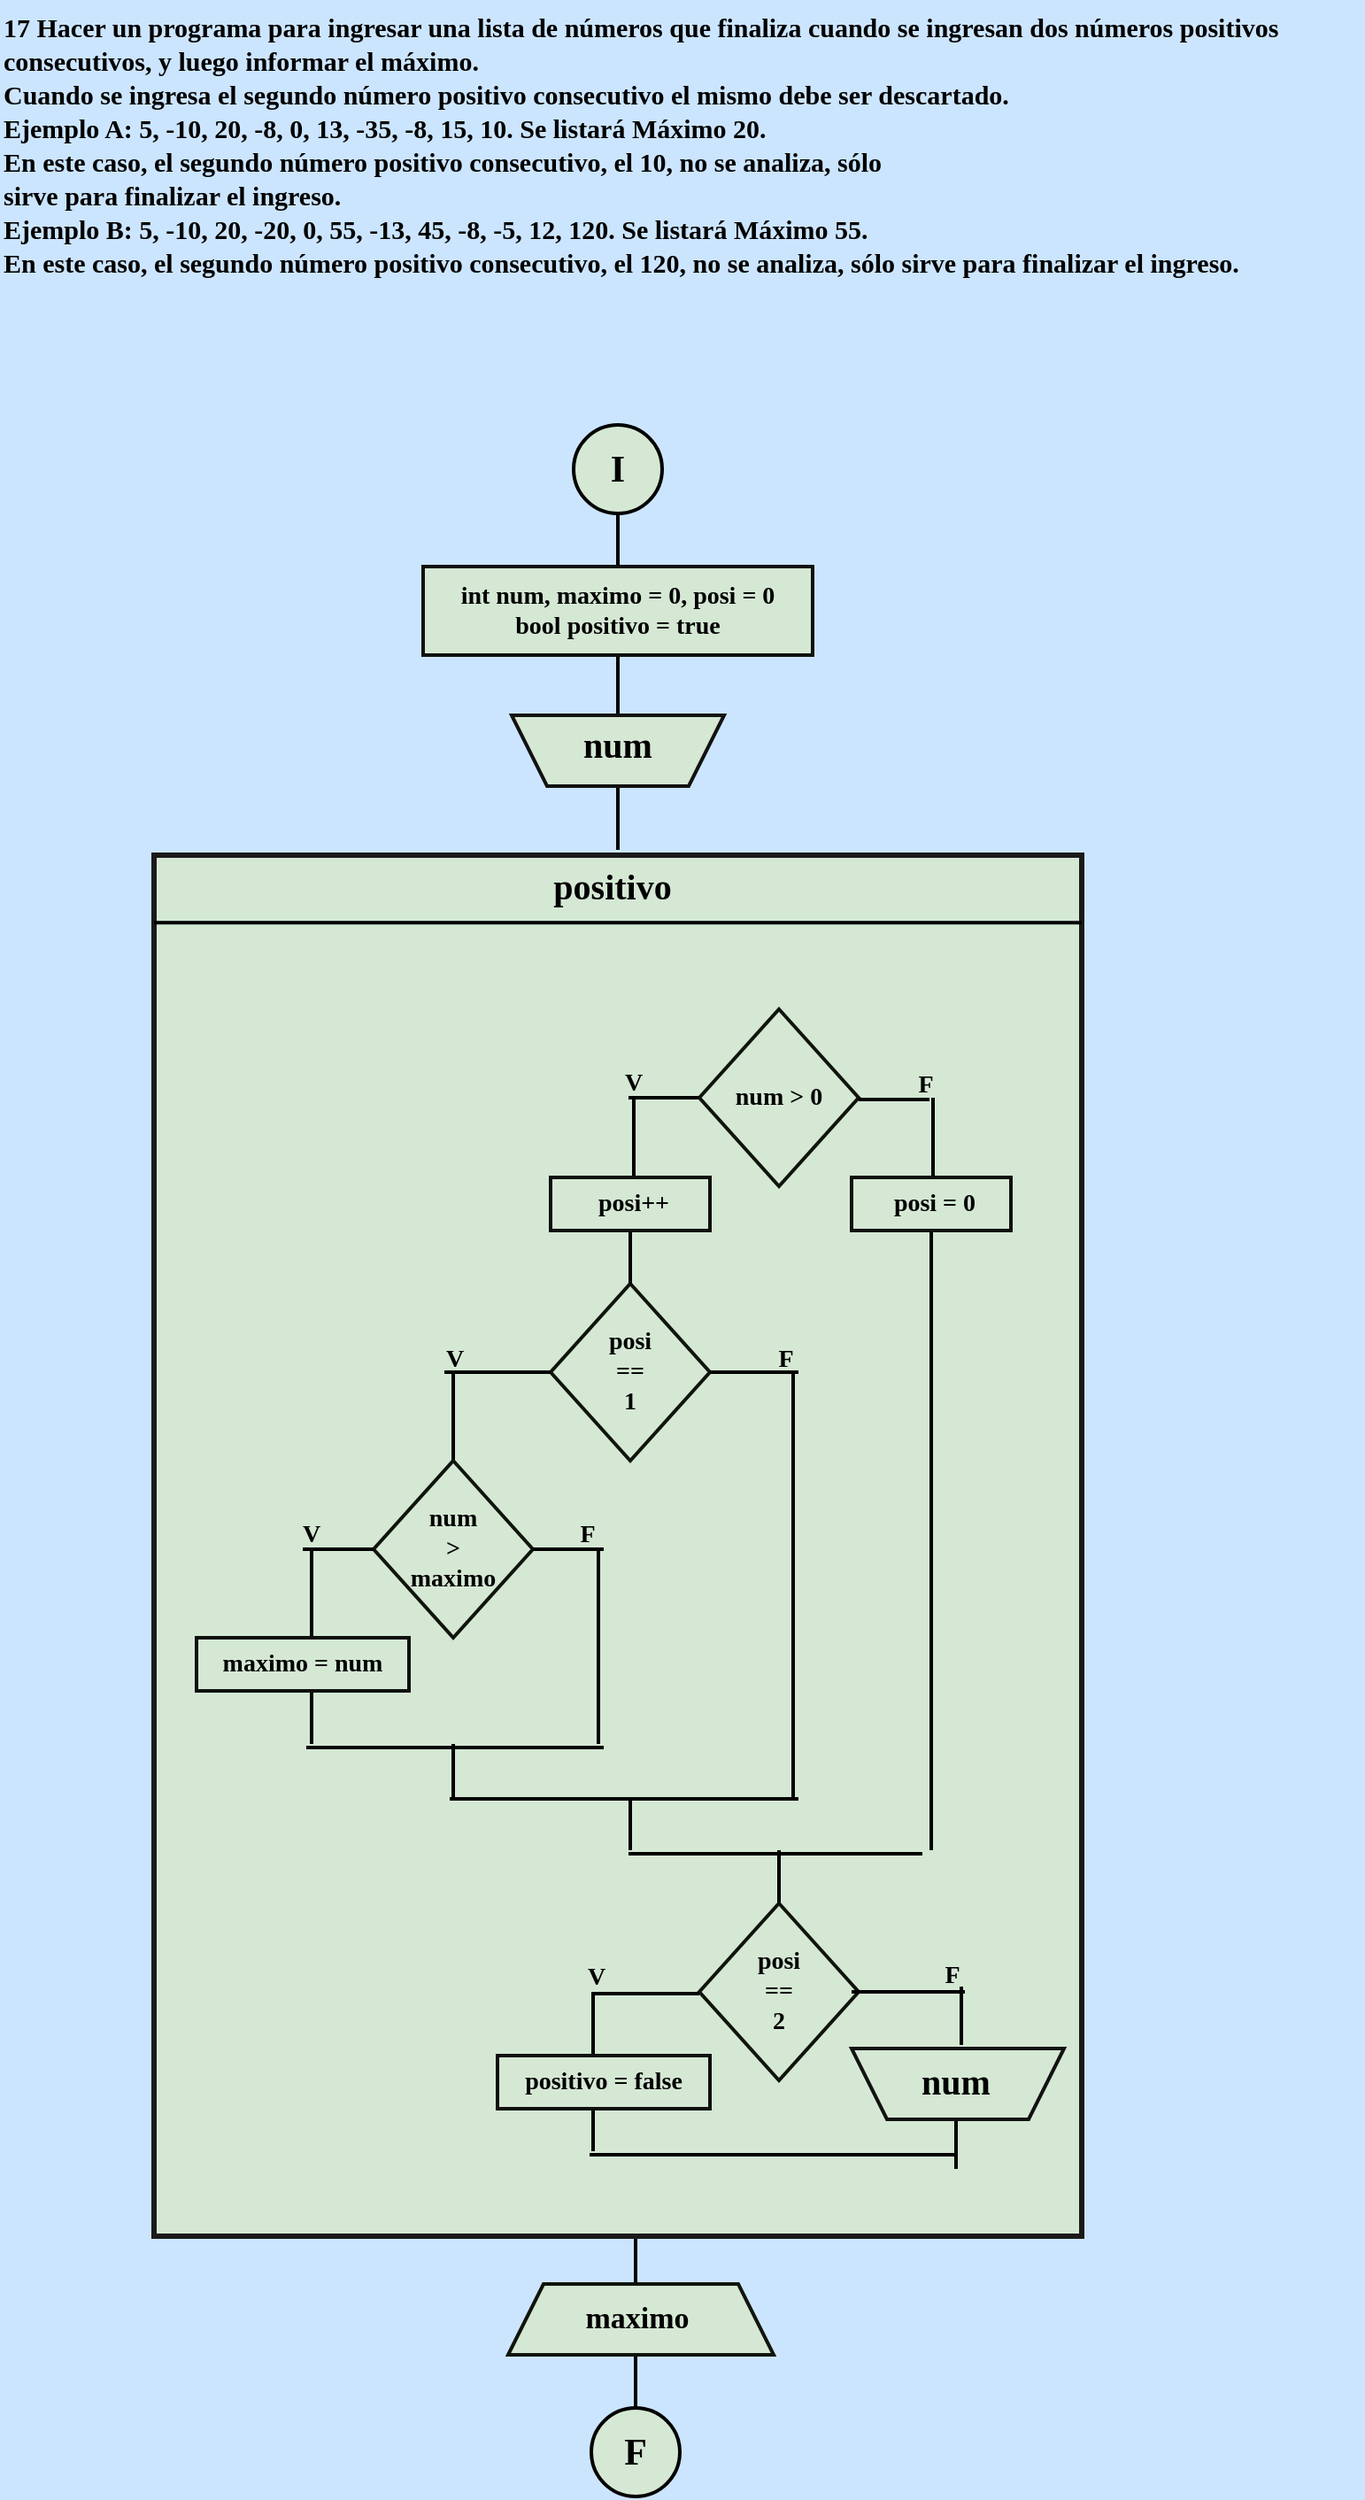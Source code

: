 <mxfile version="24.2.5" type="device">
  <diagram name="Página-1" id="RKTB0cG6HtrplHfDTP0w">
    <mxGraphModel dx="1420" dy="830" grid="1" gridSize="10" guides="1" tooltips="1" connect="1" arrows="1" fold="1" page="1" pageScale="1" pageWidth="827" pageHeight="1169" background="#CCE5FF" math="0" shadow="0">
      <root>
        <mxCell id="0" />
        <mxCell id="1" parent="0" />
        <mxCell id="XmpQ5Id3RPIXnlwESM3Q-1" value="&lt;b style=&quot;font-size: 15px;&quot;&gt;&lt;font color=&quot;#000000&quot; face=&quot;Comic Sans MS&quot;&gt;17 Hacer un programa para ingresar una lista de números que finaliza cuando se ingresan dos números positivos consecutivos, y luego informar el máximo.&lt;br&gt;Cuando se ingresa el segundo número positivo consecutivo el mismo debe ser descartado.&lt;br&gt;Ejemplo A: 5, -10, 20, -8, 0, 13, -35, -8, 15, 10. Se listará Máximo 20.&lt;br&gt;En este caso, el segundo número positivo consecutivo, el 10, no se analiza, sólo&lt;br&gt;sirve para finalizar el ingreso.&lt;br&gt;Ejemplo B: 5, -10, 20, -20, 0, 55, -13, 45, -8, -5, 12, 120. Se listará Máximo 55.&lt;br&gt;En este caso, el segundo número positivo consecutivo, el 120, no se analiza, sólo sirve para finalizar el ingreso.&lt;/font&gt;&lt;/b&gt;" style="text;whiteSpace=wrap;html=1;fontFamily=Architects Daughter;fontSource=https%3A%2F%2Ffonts.googleapis.com%2Fcss%3Ffamily%3DArchitects%2BDaughter;" parent="1" vertex="1">
          <mxGeometry x="40" width="770" height="190" as="geometry" />
        </mxCell>
        <mxCell id="XmpQ5Id3RPIXnlwESM3Q-78" value="" style="line;strokeWidth=2;direction=south;html=1;hachureGap=4;fontFamily=Architects Daughter;fontSource=https://fonts.googleapis.com/css?family=Architects+Daughter;strokeColor=#000000;container=0;" parent="1" vertex="1">
          <mxGeometry x="384" y="370" width="10" height="50" as="geometry" />
        </mxCell>
        <mxCell id="XmpQ5Id3RPIXnlwESM3Q-158" value="" style="line;strokeWidth=2;direction=south;html=1;hachureGap=4;fontFamily=Architects Daughter;fontSource=https://fonts.googleapis.com/css?family=Architects+Daughter;strokeColor=#000000;container=0;" parent="1" vertex="1">
          <mxGeometry x="384" y="290" width="10" height="30" as="geometry" />
        </mxCell>
        <mxCell id="XmpQ5Id3RPIXnlwESM3Q-160" value="" style="line;strokeWidth=2;direction=south;html=1;hachureGap=4;fontFamily=Architects Daughter;fontSource=https://fonts.googleapis.com/css?family=Architects+Daughter;strokeColor=#000000;container=0;" parent="1" vertex="1">
          <mxGeometry x="384" y="444" width="10" height="36" as="geometry" />
        </mxCell>
        <mxCell id="XmpQ5Id3RPIXnlwESM3Q-164" value="" style="line;strokeWidth=2;direction=south;html=1;hachureGap=4;fontFamily=Architects Daughter;fontSource=https://fonts.googleapis.com/css?family=Architects+Daughter;strokeColor=#000000;container=0;" parent="1" vertex="1">
          <mxGeometry x="394" y="1330" width="10" height="30" as="geometry" />
        </mxCell>
        <mxCell id="XmpQ5Id3RPIXnlwESM3Q-165" value="" style="line;strokeWidth=2;direction=south;html=1;hachureGap=4;fontFamily=Architects Daughter;fontSource=https://fonts.googleapis.com/css?family=Architects+Daughter;strokeColor=#000000;container=0;" parent="1" vertex="1">
          <mxGeometry x="394" y="1263" width="10" height="30" as="geometry" />
        </mxCell>
        <mxCell id="XmpQ5Id3RPIXnlwESM3Q-3" value="" style="strokeWidth=2;html=1;shape=mxgraph.flowchart.start_2;whiteSpace=wrap;rounded=0;labelBackgroundColor=none;strokeColor=#000000;align=center;verticalAlign=middle;fontFamily=Helvetica;fontSize=12;fontColor=default;fillColor=#d5e8d4;aspect=fixed;container=0;" parent="1" vertex="1">
          <mxGeometry x="364" y="240" width="50" height="50" as="geometry" />
        </mxCell>
        <mxCell id="XmpQ5Id3RPIXnlwESM3Q-6" value="&lt;b&gt;&lt;font color=&quot;#000000&quot; style=&quot;font-size: 21px;&quot; face=&quot;Comic Sans MS&quot;&gt;I&lt;/font&gt;&lt;/b&gt;" style="text;strokeColor=none;align=center;fillColor=none;html=1;verticalAlign=middle;whiteSpace=wrap;rounded=0;fontFamily=Architects Daughter;fontSource=https%3A%2F%2Ffonts.googleapis.com%2Fcss%3Ffamily%3DArchitects%2BDaughter;aspect=fixed;container=0;" parent="1" vertex="1">
          <mxGeometry x="374" y="245" width="30" height="40" as="geometry" />
        </mxCell>
        <mxCell id="XmpQ5Id3RPIXnlwESM3Q-4" value="" style="strokeWidth=2;html=1;shape=mxgraph.flowchart.start_2;whiteSpace=wrap;rounded=0;labelBackgroundColor=none;strokeColor=#000000;align=center;verticalAlign=middle;fontFamily=Helvetica;fontSize=12;fontColor=default;fillColor=#d5e8d4;container=0;" parent="1" vertex="1">
          <mxGeometry x="374" y="1360" width="50" height="50" as="geometry" />
        </mxCell>
        <mxCell id="XmpQ5Id3RPIXnlwESM3Q-7" value="&lt;b&gt;&lt;font color=&quot;#000000&quot; style=&quot;font-size: 21px;&quot; face=&quot;Comic Sans MS&quot;&gt;F&lt;/font&gt;&lt;/b&gt;" style="text;strokeColor=none;align=center;fillColor=none;html=1;verticalAlign=middle;whiteSpace=wrap;rounded=0;fontFamily=Architects Daughter;fontSource=https://fonts.googleapis.com/css?family=Architects+Daughter;container=0;" parent="1" vertex="1">
          <mxGeometry x="384" y="1365" width="30" height="40" as="geometry" />
        </mxCell>
        <mxCell id="XmpQ5Id3RPIXnlwESM3Q-102" value="" style="whiteSpace=wrap;html=1;rounded=0;labelBackgroundColor=none;strokeColor=#1A1A1A;strokeWidth=3;align=center;verticalAlign=middle;fontFamily=Helvetica;fontSize=12;fontColor=default;fillColor=#d5e8d4;container=0;" parent="1" vertex="1">
          <mxGeometry x="127" y="483" width="524" height="780" as="geometry" />
        </mxCell>
        <mxCell id="XmpQ5Id3RPIXnlwESM3Q-103" value="" style="edgeStyle=none;orthogonalLoop=1;jettySize=auto;html=1;rounded=0;strokeColor=#000000;fontFamily=Helvetica;fontSize=12;fontColor=default;fillColor=#B2C9AB;startArrow=none;startFill=0;endArrow=none;endFill=0;endSize=7;strokeWidth=2;" parent="1" edge="1">
          <mxGeometry width="80" relative="1" as="geometry">
            <mxPoint x="651.0" y="521.065" as="sourcePoint" />
            <mxPoint x="127" y="521.065" as="targetPoint" />
            <Array as="points" />
          </mxGeometry>
        </mxCell>
        <mxCell id="TugbhNwq4M2i-SzUwySd-6" value="&lt;b&gt;&lt;font color=&quot;#000000&quot; style=&quot;font-size: 14px;&quot; face=&quot;Comic Sans MS&quot;&gt;F&lt;/font&gt;&lt;/b&gt;" style="text;strokeColor=none;align=center;fillColor=none;html=1;verticalAlign=middle;whiteSpace=wrap;rounded=0;fontFamily=Architects Daughter;fontSource=https://fonts.googleapis.com/css?family=Architects+Daughter;container=0;" parent="1" vertex="1">
          <mxGeometry x="543" y="593" width="40" height="40" as="geometry" />
        </mxCell>
        <mxCell id="TugbhNwq4M2i-SzUwySd-5" value="&lt;b&gt;&lt;font color=&quot;#000000&quot; style=&quot;font-size: 14px;&quot; face=&quot;Comic Sans MS&quot;&gt;V&lt;/font&gt;&lt;/b&gt;" style="text;strokeColor=none;align=center;fillColor=none;html=1;verticalAlign=middle;whiteSpace=wrap;rounded=0;fontFamily=Architects Daughter;fontSource=https://fonts.googleapis.com/css?family=Architects+Daughter;container=0;" parent="1" vertex="1">
          <mxGeometry x="277" y="748" width="40" height="40" as="geometry" />
        </mxCell>
        <mxCell id="TugbhNwq4M2i-SzUwySd-8" value="&lt;b&gt;&lt;font color=&quot;#000000&quot; style=&quot;font-size: 14px;&quot; face=&quot;Comic Sans MS&quot;&gt;V&lt;/font&gt;&lt;/b&gt;" style="text;strokeColor=none;align=center;fillColor=none;html=1;verticalAlign=middle;whiteSpace=wrap;rounded=0;fontFamily=Architects Daughter;fontSource=https://fonts.googleapis.com/css?family=Architects+Daughter;container=0;" parent="1" vertex="1">
          <mxGeometry x="357" y="1097" width="40" height="40" as="geometry" />
        </mxCell>
        <mxCell id="TugbhNwq4M2i-SzUwySd-11" value="&lt;b&gt;&lt;font color=&quot;#000000&quot; style=&quot;font-size: 14px;&quot; face=&quot;Comic Sans MS&quot;&gt;F&lt;/font&gt;&lt;/b&gt;" style="text;strokeColor=none;align=center;fillColor=none;html=1;verticalAlign=middle;whiteSpace=wrap;rounded=0;fontFamily=Architects Daughter;fontSource=https://fonts.googleapis.com/css?family=Architects+Daughter;container=0;" parent="1" vertex="1">
          <mxGeometry x="558" y="1096" width="40" height="40" as="geometry" />
        </mxCell>
        <mxCell id="XmpQ5Id3RPIXnlwESM3Q-105" value="" style="line;strokeWidth=2;direction=south;html=1;hachureGap=4;fontFamily=Architects Daughter;fontSource=https://fonts.googleapis.com/css?family=Architects+Daughter;strokeColor=#000000;container=0;" parent="1" vertex="1">
          <mxGeometry x="561" y="695" width="10" height="350" as="geometry" />
        </mxCell>
        <mxCell id="XmpQ5Id3RPIXnlwESM3Q-106" value="" style="line;strokeWidth=2;direction=south;html=1;hachureGap=4;fontFamily=Architects Daughter;fontSource=https://fonts.googleapis.com/css?family=Architects+Daughter;strokeColor=#000000;container=0;" parent="1" vertex="1">
          <mxGeometry x="391" y="1015" width="10" height="30" as="geometry" />
        </mxCell>
        <mxCell id="XmpQ5Id3RPIXnlwESM3Q-107" value="" style="line;strokeWidth=2;direction=south;html=1;hachureGap=4;fontFamily=Architects Daughter;fontSource=https://fonts.googleapis.com/css?family=Architects+Daughter;strokeColor=#000000;container=0;" parent="1" vertex="1">
          <mxGeometry x="291" y="985" width="10" height="30" as="geometry" />
        </mxCell>
        <mxCell id="XmpQ5Id3RPIXnlwESM3Q-108" value="" style="line;strokeWidth=2;direction=south;html=1;hachureGap=4;fontFamily=Architects Daughter;fontSource=https://fonts.googleapis.com/css?family=Architects+Daughter;strokeColor=#000000;container=0;" parent="1" vertex="1">
          <mxGeometry x="291" y="775" width="10" height="50" as="geometry" />
        </mxCell>
        <mxCell id="XmpQ5Id3RPIXnlwESM3Q-109" value="" style="line;strokeWidth=2;direction=south;html=1;hachureGap=4;fontFamily=Architects Daughter;fontSource=https://fonts.googleapis.com/css?family=Architects+Daughter;strokeColor=#000000;container=0;" parent="1" vertex="1">
          <mxGeometry x="211" y="955" width="10" height="30" as="geometry" />
        </mxCell>
        <mxCell id="XmpQ5Id3RPIXnlwESM3Q-111" value="" style="line;strokeWidth=2;html=1;perimeter=backbonePerimeter;points=[];outlineConnect=0;hachureGap=4;fontFamily=Architects Daughter;fontSource=https://fonts.googleapis.com/css?family=Architects+Daughter;strokeColor=#000000;container=0;" parent="1" vertex="1">
          <mxGeometry x="395" y="1042" width="166" height="10" as="geometry" />
        </mxCell>
        <mxCell id="XmpQ5Id3RPIXnlwESM3Q-112" value="" style="line;strokeWidth=2;direction=south;html=1;hachureGap=4;fontFamily=Architects Daughter;fontSource=https://fonts.googleapis.com/css?family=Architects+Daughter;strokeColor=#000000;container=0;" parent="1" vertex="1">
          <mxGeometry x="211" y="875" width="10" height="50" as="geometry" />
        </mxCell>
        <mxCell id="XmpQ5Id3RPIXnlwESM3Q-113" value="" style="line;strokeWidth=2;direction=south;html=1;hachureGap=4;fontFamily=Architects Daughter;fontSource=https://fonts.googleapis.com/css?family=Architects+Daughter;strokeColor=#000000;container=0;" parent="1" vertex="1">
          <mxGeometry x="475" y="1045" width="10" height="30" as="geometry" />
        </mxCell>
        <mxCell id="XmpQ5Id3RPIXnlwESM3Q-114" value="" style="line;strokeWidth=2;direction=south;html=1;hachureGap=4;fontFamily=Architects Daughter;fontSource=https://fonts.googleapis.com/css?family=Architects+Daughter;strokeColor=#000000;container=0;" parent="1" vertex="1">
          <mxGeometry x="370" y="1125" width="10" height="40" as="geometry" />
        </mxCell>
        <mxCell id="XmpQ5Id3RPIXnlwESM3Q-115" value="" style="line;strokeWidth=2;direction=south;html=1;hachureGap=4;fontFamily=Architects Daughter;fontSource=https://fonts.googleapis.com/css?family=Architects+Daughter;strokeColor=#000000;container=0;" parent="1" vertex="1">
          <mxGeometry x="370" y="1191" width="10" height="24" as="geometry" />
        </mxCell>
        <mxCell id="XmpQ5Id3RPIXnlwESM3Q-116" value="" style="line;strokeWidth=2;direction=south;html=1;hachureGap=4;fontFamily=Architects Daughter;fontSource=https://fonts.googleapis.com/css?family=Architects+Daughter;strokeColor=#000000;container=0;" parent="1" vertex="1">
          <mxGeometry x="575" y="1197" width="10" height="28" as="geometry" />
        </mxCell>
        <mxCell id="XmpQ5Id3RPIXnlwESM3Q-117" value="" style="line;strokeWidth=2;html=1;perimeter=backbonePerimeter;points=[];outlineConnect=0;hachureGap=4;fontFamily=Architects Daughter;fontSource=https://fonts.googleapis.com/css?family=Architects+Daughter;strokeColor=#000000;container=0;" parent="1" vertex="1">
          <mxGeometry x="373" y="1212" width="208" height="10" as="geometry" />
        </mxCell>
        <mxCell id="XmpQ5Id3RPIXnlwESM3Q-120" value="" style="shape=trapezoid;perimeter=trapezoidPerimeter;whiteSpace=wrap;html=1;fixedSize=1;rounded=0;labelBackgroundColor=none;strokeColor=#121211;strokeWidth=2;align=center;verticalAlign=middle;fontFamily=Helvetica;fontSize=12;fontColor=default;fillColor=#d5e8d4;direction=west;container=0;aspect=fixed;" parent="1" vertex="1">
          <mxGeometry x="521" y="1157" width="120" height="40" as="geometry">
            <mxRectangle x="-1020" y="-650" width="50" height="40" as="alternateBounds" />
          </mxGeometry>
        </mxCell>
        <mxCell id="XmpQ5Id3RPIXnlwESM3Q-121" value="&lt;b&gt;&lt;font color=&quot;#000000&quot; style=&quot;font-size: 20px;&quot; face=&quot;Comic Sans MS&quot;&gt;num&lt;/font&gt;&lt;/b&gt;" style="text;strokeColor=none;align=center;fillColor=none;html=1;verticalAlign=middle;whiteSpace=wrap;rounded=0;fontFamily=Architects Daughter;fontSource=https://fonts.googleapis.com/css?family=Architects+Daughter;aspect=fixed;container=0;" parent="1" vertex="1">
          <mxGeometry x="537" y="1155" width="86" height="40" as="geometry" />
        </mxCell>
        <mxCell id="XmpQ5Id3RPIXnlwESM3Q-122" value="" style="rhombus;whiteSpace=wrap;html=1;rounded=0;labelBackgroundColor=none;strokeColor=#0F140C;strokeWidth=2;align=center;verticalAlign=middle;fontFamily=Helvetica;fontSize=12;fontColor=default;fillColor=#d5e8d4;container=0;" parent="1" vertex="1">
          <mxGeometry x="435" y="570" width="90" height="100" as="geometry" />
        </mxCell>
        <mxCell id="XmpQ5Id3RPIXnlwESM3Q-123" value="&lt;b&gt;&lt;font color=&quot;#000000&quot; style=&quot;font-size: 14px;&quot; face=&quot;Comic Sans MS&quot;&gt;num &amp;gt; 0&lt;/font&gt;&lt;/b&gt;" style="text;strokeColor=none;align=center;fillColor=none;html=1;verticalAlign=middle;whiteSpace=wrap;rounded=0;fontFamily=Architects Daughter;fontSource=https://fonts.googleapis.com/css?family=Architects+Daughter;container=0;" parent="1" vertex="1">
          <mxGeometry x="405" y="580" width="150" height="80" as="geometry" />
        </mxCell>
        <mxCell id="XmpQ5Id3RPIXnlwESM3Q-124" value="" style="line;strokeWidth=2;html=1;perimeter=backbonePerimeter;points=[];outlineConnect=0;hachureGap=4;fontFamily=Architects Daughter;fontSource=https://fonts.googleapis.com/css?family=Architects+Daughter;strokeColor=#000000;container=0;" parent="1" vertex="1">
          <mxGeometry x="395" y="615" width="40" height="10" as="geometry" />
        </mxCell>
        <mxCell id="XmpQ5Id3RPIXnlwESM3Q-125" value="" style="line;strokeWidth=2;direction=south;html=1;hachureGap=4;fontFamily=Architects Daughter;fontSource=https://fonts.googleapis.com/css?family=Architects+Daughter;strokeColor=#000000;container=0;" parent="1" vertex="1">
          <mxGeometry x="393" y="620" width="10" height="50" as="geometry" />
        </mxCell>
        <mxCell id="XmpQ5Id3RPIXnlwESM3Q-126" value="" style="line;strokeWidth=2;html=1;perimeter=backbonePerimeter;points=[];outlineConnect=0;hachureGap=4;fontFamily=Architects Daughter;fontSource=https://fonts.googleapis.com/css?family=Architects+Daughter;strokeColor=#000000;container=0;" parent="1" vertex="1">
          <mxGeometry x="525" y="616" width="40" height="10" as="geometry" />
        </mxCell>
        <mxCell id="XmpQ5Id3RPIXnlwESM3Q-127" value="" style="line;strokeWidth=2;direction=south;html=1;hachureGap=4;fontFamily=Architects Daughter;fontSource=https://fonts.googleapis.com/css?family=Architects+Daughter;strokeColor=#000000;container=0;" parent="1" vertex="1">
          <mxGeometry x="562" y="620" width="10" height="50" as="geometry" />
        </mxCell>
        <mxCell id="XmpQ5Id3RPIXnlwESM3Q-128" value="" style="rhombus;whiteSpace=wrap;html=1;rounded=0;labelBackgroundColor=none;strokeColor=#0F140C;strokeWidth=2;align=center;verticalAlign=middle;fontFamily=Helvetica;fontSize=12;fontColor=default;fillColor=#d5e8d4;container=0;" parent="1" vertex="1">
          <mxGeometry x="351" y="725" width="90" height="100" as="geometry" />
        </mxCell>
        <mxCell id="XmpQ5Id3RPIXnlwESM3Q-129" value="&lt;b&gt;&lt;font color=&quot;#000000&quot; style=&quot;font-size: 14px;&quot; face=&quot;Comic Sans MS&quot;&gt;posi&lt;/font&gt;&lt;/b&gt;&lt;div&gt;&lt;b&gt;&lt;font color=&quot;#000000&quot; style=&quot;font-size: 14px;&quot; face=&quot;Comic Sans MS&quot;&gt;==&lt;/font&gt;&lt;/b&gt;&lt;/div&gt;&lt;div&gt;&lt;b&gt;&lt;font color=&quot;#000000&quot; style=&quot;font-size: 14px;&quot; face=&quot;Comic Sans MS&quot;&gt;1&lt;/font&gt;&lt;/b&gt;&lt;/div&gt;" style="text;strokeColor=none;align=center;fillColor=none;html=1;verticalAlign=middle;whiteSpace=wrap;rounded=0;fontFamily=Architects Daughter;fontSource=https://fonts.googleapis.com/css?family=Architects+Daughter;container=0;" parent="1" vertex="1">
          <mxGeometry x="321" y="735" width="150" height="80" as="geometry" />
        </mxCell>
        <mxCell id="XmpQ5Id3RPIXnlwESM3Q-130" value="" style="line;strokeWidth=2;direction=south;html=1;hachureGap=4;fontFamily=Architects Daughter;fontSource=https://fonts.googleapis.com/css?family=Architects+Daughter;strokeColor=#000000;container=0;" parent="1" vertex="1">
          <mxGeometry x="391" y="695" width="10" height="30" as="geometry" />
        </mxCell>
        <mxCell id="XmpQ5Id3RPIXnlwESM3Q-131" value="" style="line;strokeWidth=2;html=1;perimeter=backbonePerimeter;points=[];outlineConnect=0;hachureGap=4;fontFamily=Architects Daughter;fontSource=https://fonts.googleapis.com/css?family=Architects+Daughter;strokeColor=#000000;container=0;" parent="1" vertex="1">
          <mxGeometry x="291" y="770" width="60" height="10" as="geometry" />
        </mxCell>
        <mxCell id="XmpQ5Id3RPIXnlwESM3Q-132" value="" style="line;strokeWidth=2;html=1;perimeter=backbonePerimeter;points=[];outlineConnect=0;hachureGap=4;fontFamily=Architects Daughter;fontSource=https://fonts.googleapis.com/css?family=Architects+Daughter;strokeColor=#000000;container=0;" parent="1" vertex="1">
          <mxGeometry x="441" y="770" width="50" height="10" as="geometry" />
        </mxCell>
        <mxCell id="XmpQ5Id3RPIXnlwESM3Q-133" value="" style="line;strokeWidth=2;direction=south;html=1;hachureGap=4;fontFamily=Architects Daughter;fontSource=https://fonts.googleapis.com/css?family=Architects+Daughter;strokeColor=#000000;container=0;" parent="1" vertex="1">
          <mxGeometry x="483" y="775" width="10" height="240" as="geometry" />
        </mxCell>
        <mxCell id="XmpQ5Id3RPIXnlwESM3Q-134" value="" style="line;strokeWidth=2;html=1;perimeter=backbonePerimeter;points=[];outlineConnect=0;hachureGap=4;fontFamily=Architects Daughter;fontSource=https://fonts.googleapis.com/css?family=Architects+Daughter;strokeColor=#000000;container=0;" parent="1" vertex="1">
          <mxGeometry x="294" y="1011" width="197" height="10" as="geometry" />
        </mxCell>
        <mxCell id="XmpQ5Id3RPIXnlwESM3Q-135" value="" style="rhombus;whiteSpace=wrap;html=1;rounded=0;labelBackgroundColor=none;strokeColor=#0F140C;strokeWidth=2;align=center;verticalAlign=middle;fontFamily=Helvetica;fontSize=12;fontColor=default;fillColor=#d5e8d4;container=0;" parent="1" vertex="1">
          <mxGeometry x="251" y="825" width="90" height="100" as="geometry" />
        </mxCell>
        <mxCell id="XmpQ5Id3RPIXnlwESM3Q-136" value="&lt;b&gt;&lt;font color=&quot;#000000&quot; style=&quot;font-size: 14px;&quot; face=&quot;Comic Sans MS&quot;&gt;num&lt;/font&gt;&lt;/b&gt;&lt;div&gt;&lt;b&gt;&lt;font color=&quot;#000000&quot; style=&quot;font-size: 14px;&quot; face=&quot;Comic Sans MS&quot;&gt;&amp;gt;&lt;/font&gt;&lt;/b&gt;&lt;/div&gt;&lt;div&gt;&lt;font face=&quot;Comic Sans MS&quot; color=&quot;#000000&quot;&gt;&lt;span style=&quot;font-size: 14px;&quot;&gt;&lt;b&gt;maximo&lt;/b&gt;&lt;/span&gt;&lt;/font&gt;&lt;/div&gt;" style="text;strokeColor=none;align=center;fillColor=none;html=1;verticalAlign=middle;whiteSpace=wrap;rounded=0;fontFamily=Architects Daughter;fontSource=https://fonts.googleapis.com/css?family=Architects+Daughter;container=0;" parent="1" vertex="1">
          <mxGeometry x="221" y="835" width="150" height="80" as="geometry" />
        </mxCell>
        <mxCell id="XmpQ5Id3RPIXnlwESM3Q-137" value="" style="line;strokeWidth=2;html=1;perimeter=backbonePerimeter;points=[];outlineConnect=0;hachureGap=4;fontFamily=Architects Daughter;fontSource=https://fonts.googleapis.com/css?family=Architects+Daughter;strokeColor=#000000;container=0;" parent="1" vertex="1">
          <mxGeometry x="211" y="870" width="40" height="10" as="geometry" />
        </mxCell>
        <mxCell id="XmpQ5Id3RPIXnlwESM3Q-138" value="" style="line;strokeWidth=2;html=1;perimeter=backbonePerimeter;points=[];outlineConnect=0;hachureGap=4;fontFamily=Architects Daughter;fontSource=https://fonts.googleapis.com/css?family=Architects+Daughter;strokeColor=#000000;container=0;" parent="1" vertex="1">
          <mxGeometry x="341" y="870" width="40" height="10" as="geometry" />
        </mxCell>
        <mxCell id="XmpQ5Id3RPIXnlwESM3Q-139" value="" style="line;strokeWidth=2;direction=south;html=1;hachureGap=4;fontFamily=Architects Daughter;fontSource=https://fonts.googleapis.com/css?family=Architects+Daughter;strokeColor=#000000;container=0;" parent="1" vertex="1">
          <mxGeometry x="373" y="875" width="10" height="110" as="geometry" />
        </mxCell>
        <mxCell id="XmpQ5Id3RPIXnlwESM3Q-140" value="" style="line;strokeWidth=2;html=1;perimeter=backbonePerimeter;points=[];outlineConnect=0;hachureGap=4;fontFamily=Architects Daughter;fontSource=https://fonts.googleapis.com/css?family=Architects+Daughter;strokeColor=#000000;container=0;" parent="1" vertex="1">
          <mxGeometry x="213" y="982" width="168" height="10" as="geometry" />
        </mxCell>
        <mxCell id="XmpQ5Id3RPIXnlwESM3Q-141" value="" style="rounded=0;whiteSpace=wrap;html=1;labelBackgroundColor=none;strokeColor=#0f100e;strokeWidth=2;align=center;verticalAlign=middle;fontFamily=Helvetica;fontSize=12;fontColor=default;fillColor=#d5e8d4;container=0;" parent="1" vertex="1">
          <mxGeometry x="351" y="665" width="90" height="30" as="geometry" />
        </mxCell>
        <mxCell id="XmpQ5Id3RPIXnlwESM3Q-142" value="&lt;b&gt;&lt;font color=&quot;#000000&quot; style=&quot;font-size: 14px;&quot; face=&quot;Comic Sans MS&quot;&gt;posi++&lt;/font&gt;&lt;/b&gt;" style="text;strokeColor=none;align=center;fillColor=none;html=1;verticalAlign=middle;whiteSpace=wrap;rounded=0;fontFamily=Architects Daughter;fontSource=https://fonts.googleapis.com/css?family=Architects+Daughter;container=0;" parent="1" vertex="1">
          <mxGeometry x="368" y="665" width="60" height="30" as="geometry" />
        </mxCell>
        <mxCell id="XmpQ5Id3RPIXnlwESM3Q-143" value="" style="rounded=0;whiteSpace=wrap;html=1;labelBackgroundColor=none;strokeColor=#0f100e;strokeWidth=2;align=center;verticalAlign=middle;fontFamily=Helvetica;fontSize=12;fontColor=default;fillColor=#d5e8d4;container=0;" parent="1" vertex="1">
          <mxGeometry x="151" y="925" width="120" height="30" as="geometry" />
        </mxCell>
        <mxCell id="XmpQ5Id3RPIXnlwESM3Q-144" value="&lt;b&gt;&lt;font color=&quot;#000000&quot; style=&quot;font-size: 14px;&quot; face=&quot;Comic Sans MS&quot;&gt;maximo = num&lt;/font&gt;&lt;/b&gt;" style="text;strokeColor=none;align=center;fillColor=none;html=1;verticalAlign=middle;whiteSpace=wrap;rounded=0;fontFamily=Architects Daughter;fontSource=https://fonts.googleapis.com/css?family=Architects+Daughter;container=0;" parent="1" vertex="1">
          <mxGeometry x="161" y="925" width="100" height="30" as="geometry" />
        </mxCell>
        <mxCell id="XmpQ5Id3RPIXnlwESM3Q-145" value="" style="rounded=0;whiteSpace=wrap;html=1;labelBackgroundColor=none;strokeColor=#0f100e;strokeWidth=2;align=center;verticalAlign=middle;fontFamily=Helvetica;fontSize=12;fontColor=default;fillColor=#d5e8d4;container=0;" parent="1" vertex="1">
          <mxGeometry x="521" y="665" width="90" height="30" as="geometry" />
        </mxCell>
        <mxCell id="XmpQ5Id3RPIXnlwESM3Q-146" value="&lt;b&gt;&lt;font color=&quot;#000000&quot; style=&quot;font-size: 14px;&quot; face=&quot;Comic Sans MS&quot;&gt;posi = 0&lt;/font&gt;&lt;/b&gt;" style="text;strokeColor=none;align=center;fillColor=none;html=1;verticalAlign=middle;whiteSpace=wrap;rounded=0;fontFamily=Architects Daughter;fontSource=https://fonts.googleapis.com/css?family=Architects+Daughter;container=0;" parent="1" vertex="1">
          <mxGeometry x="538" y="665" width="60" height="30" as="geometry" />
        </mxCell>
        <mxCell id="XmpQ5Id3RPIXnlwESM3Q-147" value="" style="rhombus;whiteSpace=wrap;html=1;rounded=0;labelBackgroundColor=none;strokeColor=#0F140C;strokeWidth=2;align=center;verticalAlign=middle;fontFamily=Helvetica;fontSize=12;fontColor=default;fillColor=#d5e8d4;container=0;" parent="1" vertex="1">
          <mxGeometry x="435" y="1075" width="90" height="100" as="geometry" />
        </mxCell>
        <mxCell id="XmpQ5Id3RPIXnlwESM3Q-148" value="&lt;b&gt;&lt;font color=&quot;#000000&quot; style=&quot;font-size: 14px;&quot; face=&quot;Comic Sans MS&quot;&gt;posi&lt;/font&gt;&lt;/b&gt;&lt;div&gt;&lt;font face=&quot;Comic Sans MS&quot; color=&quot;#000000&quot;&gt;&lt;span style=&quot;font-size: 14px;&quot;&gt;&lt;b&gt;==&lt;/b&gt;&lt;/span&gt;&lt;/font&gt;&lt;/div&gt;&lt;div&gt;&lt;font face=&quot;Comic Sans MS&quot; color=&quot;#000000&quot;&gt;&lt;span style=&quot;font-size: 14px;&quot;&gt;&lt;b&gt;2&lt;/b&gt;&lt;/span&gt;&lt;/font&gt;&lt;/div&gt;" style="text;strokeColor=none;align=center;fillColor=none;html=1;verticalAlign=middle;whiteSpace=wrap;rounded=0;fontFamily=Architects Daughter;fontSource=https://fonts.googleapis.com/css?family=Architects+Daughter;container=0;" parent="1" vertex="1">
          <mxGeometry x="405" y="1085" width="150" height="80" as="geometry" />
        </mxCell>
        <mxCell id="XmpQ5Id3RPIXnlwESM3Q-149" value="" style="line;strokeWidth=2;html=1;perimeter=backbonePerimeter;points=[];outlineConnect=0;hachureGap=4;fontFamily=Architects Daughter;fontSource=https://fonts.googleapis.com/css?family=Architects+Daughter;strokeColor=#000000;container=0;" parent="1" vertex="1">
          <mxGeometry x="521" y="1120" width="64" height="10" as="geometry" />
        </mxCell>
        <mxCell id="XmpQ5Id3RPIXnlwESM3Q-150" value="" style="line;strokeWidth=2;html=1;perimeter=backbonePerimeter;points=[];outlineConnect=0;hachureGap=4;fontFamily=Architects Daughter;fontSource=https://fonts.googleapis.com/css?family=Architects+Daughter;strokeColor=#000000;container=0;" parent="1" vertex="1">
          <mxGeometry x="375" y="1121" width="60" height="10" as="geometry" />
        </mxCell>
        <mxCell id="XmpQ5Id3RPIXnlwESM3Q-151" value="" style="line;strokeWidth=2;direction=south;html=1;hachureGap=4;fontFamily=Architects Daughter;fontSource=https://fonts.googleapis.com/css?family=Architects+Daughter;strokeColor=#000000;container=0;" parent="1" vertex="1">
          <mxGeometry x="578" y="1122" width="10" height="33" as="geometry" />
        </mxCell>
        <mxCell id="XmpQ5Id3RPIXnlwESM3Q-152" value="" style="rounded=0;whiteSpace=wrap;html=1;labelBackgroundColor=none;strokeColor=#0f100e;strokeWidth=2;align=center;verticalAlign=middle;fontFamily=Helvetica;fontSize=12;fontColor=default;fillColor=#d5e8d4;container=0;" parent="1" vertex="1">
          <mxGeometry x="321" y="1161" width="120" height="30" as="geometry" />
        </mxCell>
        <mxCell id="XmpQ5Id3RPIXnlwESM3Q-153" value="&lt;b&gt;&lt;font color=&quot;#000000&quot; style=&quot;font-size: 14px;&quot; face=&quot;Comic Sans MS&quot;&gt;positivo = false&lt;/font&gt;&lt;/b&gt;" style="text;strokeColor=none;align=center;fillColor=none;html=1;verticalAlign=middle;whiteSpace=wrap;rounded=0;fontFamily=Architects Daughter;fontSource=https://fonts.googleapis.com/css?family=Architects+Daughter;container=0;" parent="1" vertex="1">
          <mxGeometry x="326" y="1161" width="110" height="30" as="geometry" />
        </mxCell>
        <mxCell id="XmpQ5Id3RPIXnlwESM3Q-157" value="&lt;b&gt;&lt;font color=&quot;#000000&quot; style=&quot;font-size: 20px;&quot; face=&quot;Comic Sans MS&quot;&gt;positivo&lt;/font&gt;&lt;/b&gt;" style="text;strokeColor=none;align=center;fillColor=none;html=1;verticalAlign=middle;whiteSpace=wrap;rounded=0;fontFamily=Architects Daughter;fontSource=https://fonts.googleapis.com/css?family=Architects+Daughter;container=0;" parent="1" vertex="1">
          <mxGeometry x="326" y="480" width="120" height="40" as="geometry" />
        </mxCell>
        <mxCell id="TugbhNwq4M2i-SzUwySd-7" value="&lt;b&gt;&lt;font color=&quot;#000000&quot; style=&quot;font-size: 14px;&quot; face=&quot;Comic Sans MS&quot;&gt;V&lt;/font&gt;&lt;/b&gt;" style="text;strokeColor=none;align=center;fillColor=none;html=1;verticalAlign=middle;whiteSpace=wrap;rounded=0;fontFamily=Architects Daughter;fontSource=https://fonts.googleapis.com/css?family=Architects+Daughter;container=0;" parent="1" vertex="1">
          <mxGeometry x="378" y="592" width="40" height="40" as="geometry" />
        </mxCell>
        <mxCell id="TugbhNwq4M2i-SzUwySd-4" value="&lt;b&gt;&lt;font color=&quot;#000000&quot; style=&quot;font-size: 14px;&quot; face=&quot;Comic Sans MS&quot;&gt;F&lt;/font&gt;&lt;/b&gt;" style="text;strokeColor=none;align=center;fillColor=none;html=1;verticalAlign=middle;whiteSpace=wrap;rounded=0;fontFamily=Architects Daughter;fontSource=https%3A%2F%2Ffonts.googleapis.com%2Fcss%3Ffamily%3DArchitects%2BDaughter;container=0;" parent="1" vertex="1">
          <mxGeometry x="464" y="748" width="40" height="40" as="geometry" />
        </mxCell>
        <mxCell id="TugbhNwq4M2i-SzUwySd-9" value="&lt;b&gt;&lt;font color=&quot;#000000&quot; style=&quot;font-size: 14px;&quot; face=&quot;Comic Sans MS&quot;&gt;F&lt;/font&gt;&lt;/b&gt;" style="text;strokeColor=none;align=center;fillColor=none;html=1;verticalAlign=middle;whiteSpace=wrap;rounded=0;fontFamily=Architects Daughter;fontSource=https://fonts.googleapis.com/css?family=Architects+Daughter;container=0;" parent="1" vertex="1">
          <mxGeometry x="352" y="847" width="40" height="40" as="geometry" />
        </mxCell>
        <mxCell id="TugbhNwq4M2i-SzUwySd-10" value="&lt;b&gt;&lt;font color=&quot;#000000&quot; style=&quot;font-size: 14px;&quot; face=&quot;Comic Sans MS&quot;&gt;V&lt;/font&gt;&lt;/b&gt;" style="text;strokeColor=none;align=center;fillColor=none;html=1;verticalAlign=middle;whiteSpace=wrap;rounded=0;fontFamily=Architects Daughter;fontSource=https://fonts.googleapis.com/css?family=Architects+Daughter;container=0;" parent="1" vertex="1">
          <mxGeometry x="196" y="847" width="40" height="40" as="geometry" />
        </mxCell>
        <mxCell id="XmpQ5Id3RPIXnlwESM3Q-118" value="" style="shape=trapezoid;perimeter=trapezoidPerimeter;whiteSpace=wrap;html=1;fixedSize=1;rounded=0;labelBackgroundColor=none;strokeColor=#121211;strokeWidth=2;align=center;verticalAlign=middle;fontFamily=Helvetica;fontSize=12;fontColor=default;fillColor=#d5e8d4;direction=west;container=0;aspect=fixed;" parent="1" vertex="1">
          <mxGeometry x="329" y="404" width="120" height="40" as="geometry">
            <mxRectangle x="-1020" y="-650" width="50" height="40" as="alternateBounds" />
          </mxGeometry>
        </mxCell>
        <mxCell id="XmpQ5Id3RPIXnlwESM3Q-119" value="&lt;b&gt;&lt;font color=&quot;#000000&quot; style=&quot;font-size: 20px;&quot; face=&quot;Comic Sans MS&quot;&gt;num&lt;/font&gt;&lt;/b&gt;" style="text;strokeColor=none;align=center;fillColor=none;html=1;verticalAlign=middle;whiteSpace=wrap;rounded=0;fontFamily=Architects Daughter;fontSource=https://fonts.googleapis.com/css?family=Architects+Daughter;aspect=fixed;container=0;" parent="1" vertex="1">
          <mxGeometry x="346" y="400" width="86" height="40" as="geometry" />
        </mxCell>
        <mxCell id="XmpQ5Id3RPIXnlwESM3Q-161" value="" style="shape=trapezoid;perimeter=trapezoidPerimeter;whiteSpace=wrap;html=1;fixedSize=1;rounded=0;labelBackgroundColor=none;strokeColor=#0F140C;strokeWidth=2;align=center;verticalAlign=middle;fontFamily=Helvetica;fontSize=12;fontColor=default;fillColor=#d5e8d4;aspect=fixed;container=0;" parent="1" vertex="1">
          <mxGeometry x="327" y="1290" width="150" height="40" as="geometry" />
        </mxCell>
        <mxCell id="XmpQ5Id3RPIXnlwESM3Q-162" value="&lt;b&gt;&lt;font color=&quot;#000000&quot; style=&quot;font-size: 17px;&quot; face=&quot;Comic Sans MS&quot;&gt;maximo&lt;/font&gt;&lt;/b&gt;" style="text;strokeColor=none;align=center;fillColor=none;html=1;verticalAlign=middle;whiteSpace=wrap;rounded=0;fontFamily=Architects Daughter;fontSource=https://fonts.googleapis.com/css?family=Architects+Daughter;aspect=fixed;container=0;" parent="1" vertex="1">
          <mxGeometry x="330" y="1295" width="140" height="30" as="geometry" />
        </mxCell>
        <mxCell id="XmpQ5Id3RPIXnlwESM3Q-10" value="" style="rounded=0;whiteSpace=wrap;html=1;labelBackgroundColor=none;strokeColor=#0f100e;strokeWidth=2;align=center;verticalAlign=middle;fontFamily=Helvetica;fontSize=12;fontColor=default;fillColor=#d5e8d4;container=0;" parent="1" vertex="1">
          <mxGeometry x="279" y="320" width="220" height="50" as="geometry" />
        </mxCell>
        <mxCell id="TugbhNwq4M2i-SzUwySd-1" value="&lt;font face=&quot;Comic Sans MS&quot; color=&quot;#000000&quot;&gt;&lt;span style=&quot;font-size: 14px;&quot;&gt;&lt;b&gt;int num, maximo = 0, posi = 0&lt;/b&gt;&lt;/span&gt;&lt;/font&gt;&lt;div&gt;&lt;font face=&quot;Comic Sans MS&quot; color=&quot;#000000&quot;&gt;&lt;span style=&quot;font-size: 14px;&quot;&gt;&lt;b&gt;bool positivo = true&lt;/b&gt;&lt;/span&gt;&lt;/font&gt;&lt;/div&gt;" style="text;strokeColor=none;align=center;fillColor=none;html=1;verticalAlign=middle;whiteSpace=wrap;rounded=0;fontFamily=Architects Daughter;fontSource=https://fonts.googleapis.com/css?family=Architects+Daughter;container=0;" parent="1" vertex="1">
          <mxGeometry x="279" y="325" width="220" height="40" as="geometry" />
        </mxCell>
      </root>
    </mxGraphModel>
  </diagram>
</mxfile>
